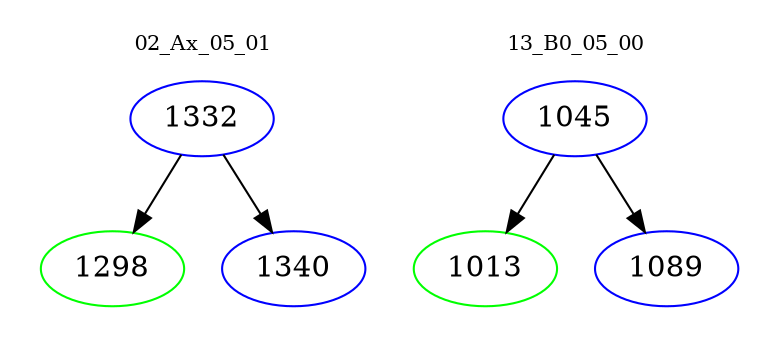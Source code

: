 digraph{
subgraph cluster_0 {
color = white
label = "02_Ax_05_01";
fontsize=10;
T0_1332 [label="1332", color="blue"]
T0_1332 -> T0_1298 [color="black"]
T0_1298 [label="1298", color="green"]
T0_1332 -> T0_1340 [color="black"]
T0_1340 [label="1340", color="blue"]
}
subgraph cluster_1 {
color = white
label = "13_B0_05_00";
fontsize=10;
T1_1045 [label="1045", color="blue"]
T1_1045 -> T1_1013 [color="black"]
T1_1013 [label="1013", color="green"]
T1_1045 -> T1_1089 [color="black"]
T1_1089 [label="1089", color="blue"]
}
}
